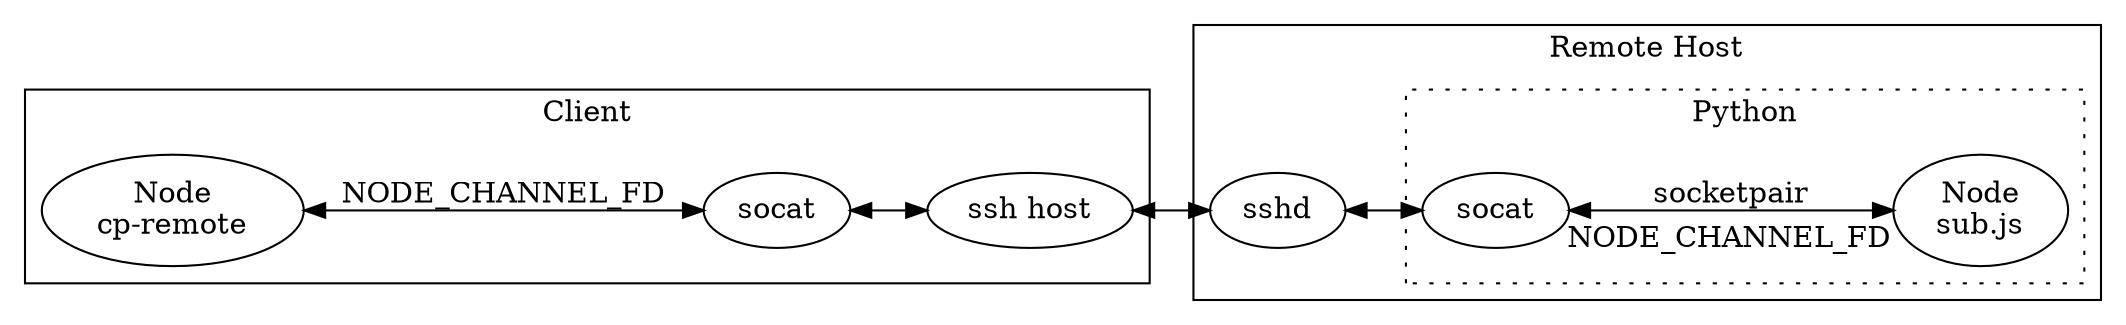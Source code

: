 digraph { 
    rankdir = LR
    subgraph cluster_client {
        label = "Client"
        socat_client [
            label = "socat"
        ]
        "Node\ncp-remote" -> socat_client [
            label = "NODE_CHANNEL_FD"
            dir="both"
        ]
        socat_client -> "ssh host" [dir="both"]
    }
    subgraph cluster_remote_host {
        label = "Remote Host"
        subgraph cluster_python {
            label = "Python"
            style = "dotted"
            socat_remote [
                label = "socat"
            ]
            socat_remote -> "Node\nsub.js" [
                label = "     socketpair     "
                headlabel = "NODE_CHANNEL_FD"
                labeldistance = 8
                labelangle = 10
                dir="both"
            ]
        }
        sshd -> socat_remote [dir="both"]
    }
    "ssh host" -> sshd [dir="both"]
} 
